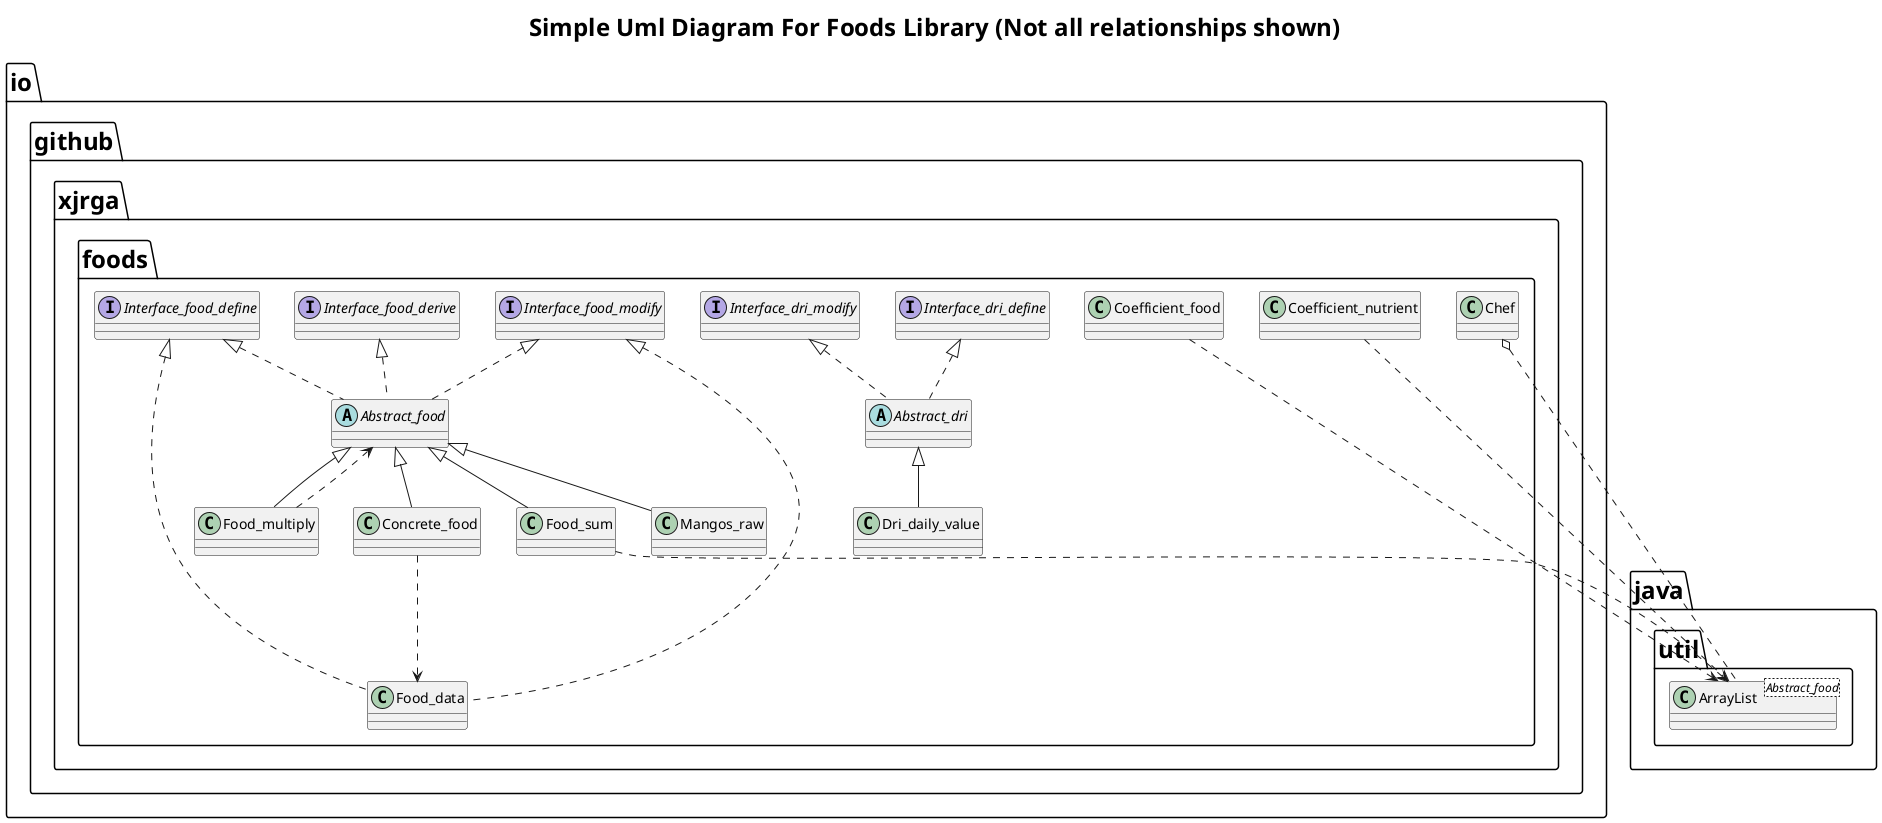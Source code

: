 @startuml
title Simple Uml Diagram For Foods Library (Not all relationships shown)
<style>
title {
  HorizontalAlignment center
  FontSize 24
}
</style>
class java.util.ArrayList<Abstract_food>
interface io.github.xjrga.foods.Interface_dri_define
interface io.github.xjrga.foods.Interface_dri_modify
interface io.github.xjrga.foods.Interface_food_define
interface io.github.xjrga.foods.Interface_food_modify
interface io.github.xjrga.foods.Interface_food_derive
abstract class io.github.xjrga.foods.Abstract_dri implements io.github.xjrga.foods.Interface_dri_define
abstract class io.github.xjrga.foods.Abstract_dri implements io.github.xjrga.foods.Interface_dri_modify
abstract class io.github.xjrga.foods.Abstract_food implements io.github.xjrga.foods.Interface_food_define
abstract class io.github.xjrga.foods.Abstract_food implements io.github.xjrga.foods.Interface_food_modify
abstract class io.github.xjrga.foods.Abstract_food implements io.github.xjrga.foods.Interface_food_derive
class io.github.xjrga.foods.Food_data implements io.github.xjrga.foods.Interface_food_define
class io.github.xjrga.foods.Food_data implements io.github.xjrga.foods.Interface_food_modify
class io.github.xjrga.foods.Mangos_raw extends io.github.xjrga.foods.Abstract_food
class io.github.xjrga.foods.Dri_daily_value extends io.github.xjrga.foods.Abstract_dri
class io.github.xjrga.foods.Concrete_food extends io.github.xjrga.foods.Abstract_food
class io.github.xjrga.foods.Food_multiply extends io.github.xjrga.foods.Abstract_food
class io.github.xjrga.foods.Food_sum extends io.github.xjrga.foods.Abstract_food
io.github.xjrga.foods.Coefficient_food ..> java.util.ArrayList
io.github.xjrga.foods.Coefficient_nutrient ..> java.util.ArrayList
io.github.xjrga.foods.Concrete_food ..> io.github.xjrga.foods.Food_data
io.github.xjrga.foods.Food_sum ..> java.util.ArrayList
io.github.xjrga.foods.Food_multiply ..> io.github.xjrga.foods.Abstract_food
io.github.xjrga.foods.Chef o.. java.util.ArrayList
@enduml